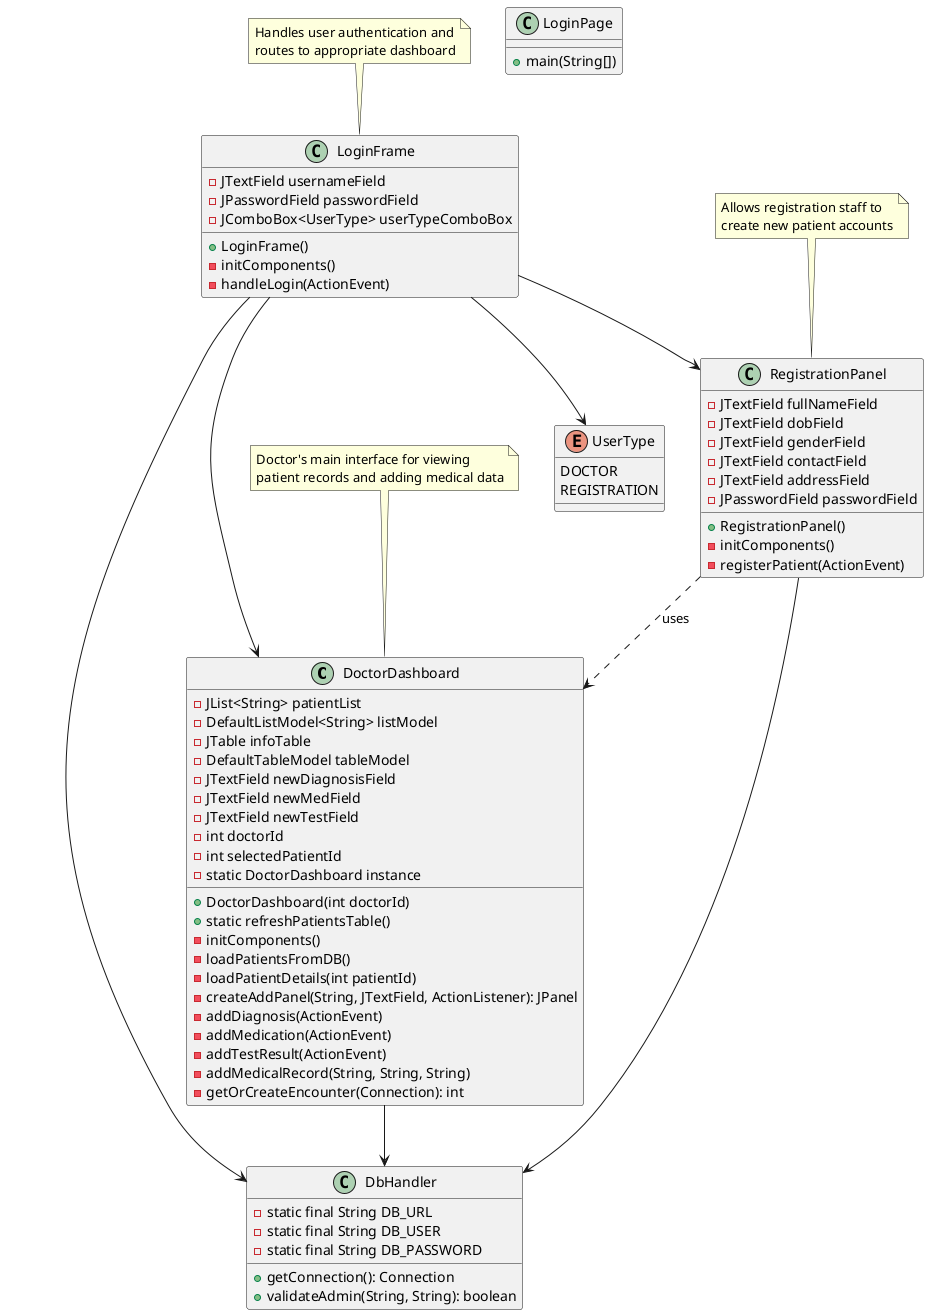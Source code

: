 @startuml HealChain_System

' Classes
class DoctorDashboard {
  - JList<String> patientList
  - DefaultListModel<String> listModel
  - JTable infoTable
  - DefaultTableModel tableModel
  - JTextField newDiagnosisField
  - JTextField newMedField
  - JTextField newTestField
  - int doctorId
  - int selectedPatientId
  - static DoctorDashboard instance
  + DoctorDashboard(int doctorId)
  + static refreshPatientsTable()
  - initComponents()
  - loadPatientsFromDB()
  - loadPatientDetails(int patientId)
  - createAddPanel(String, JTextField, ActionListener): JPanel
  - addDiagnosis(ActionEvent)
  - addMedication(ActionEvent)
  - addTestResult(ActionEvent)
  - addMedicalRecord(String, String, String)
  - getOrCreateEncounter(Connection): int
}

class LoginFrame {
  - JTextField usernameField
  - JPasswordField passwordField
  - JComboBox<UserType> userTypeComboBox
  + LoginFrame()
  - initComponents()
  - handleLogin(ActionEvent)
}

class LoginPage {
  + main(String[])
}

class DbHandler {
  - static final String DB_URL
  - static final String DB_USER
  - static final String DB_PASSWORD
  + getConnection(): Connection
  + validateAdmin(String, String): boolean
}

class RegistrationPanel {
  - JTextField fullNameField
  - JTextField dobField
  - JTextField genderField
  - JTextField contactField
  - JTextField addressField
  - JPasswordField passwordField
  + RegistrationPanel()
  - initComponents()
  - registerPatient(ActionEvent)
}

enum UserType {
  DOCTOR
  REGISTRATION
}

' Relationships
DoctorDashboard --> DbHandler
LoginFrame --> DbHandler
LoginFrame --> UserType
LoginFrame --> DoctorDashboard
LoginFrame --> RegistrationPanel
RegistrationPanel --> DbHandler
RegistrationPanel ..> DoctorDashboard : «uses»

' Notes
note top of DoctorDashboard
  Doctor's main interface for viewing
  patient records and adding medical data
end note

note top of LoginFrame
  Handles user authentication and
  routes to appropriate dashboard
end note

note top of RegistrationPanel
  Allows registration staff to
  create new patient accounts
end note

@enduml
